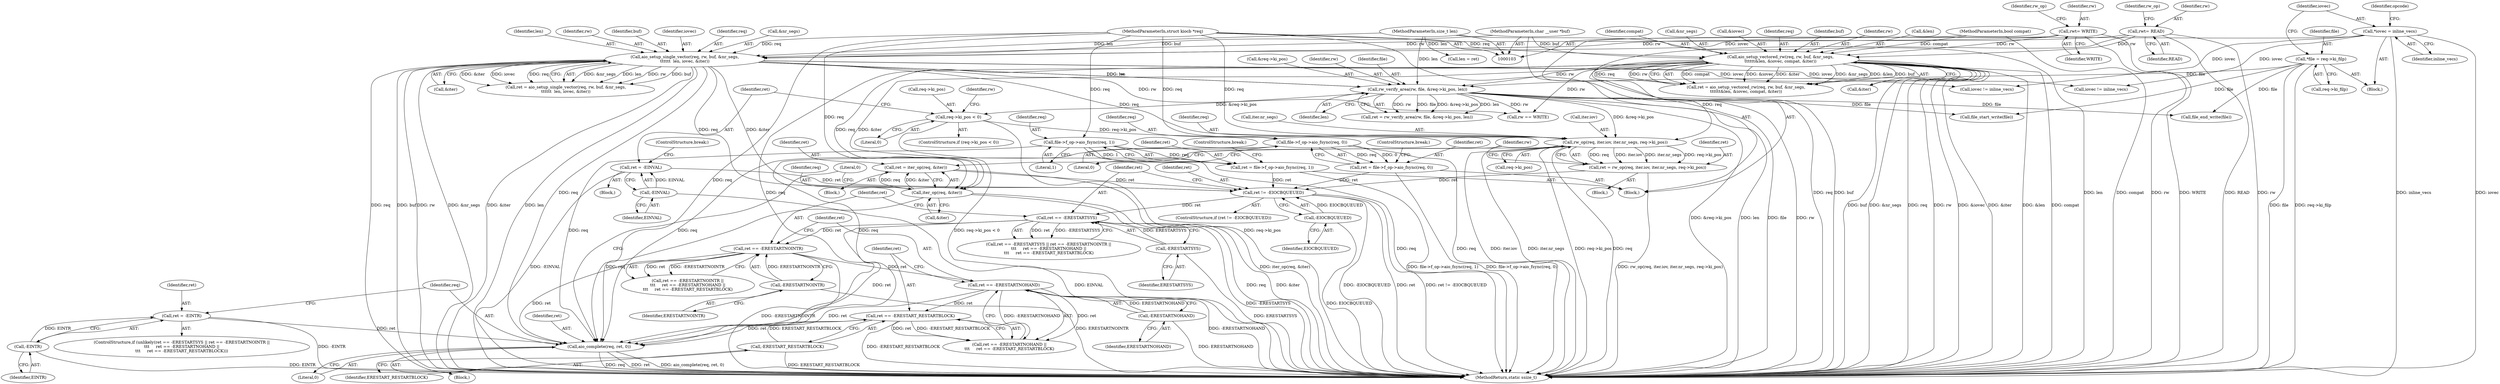 digraph "0_linux_4c185ce06dca14f5cea192f5a2c981ef50663f2b@pointer" {
"1000389" [label="(Call,aio_complete(req, ret, 0))"];
"1000325" [label="(Call,file->f_op->aio_fsync(req, 1))"];
"1000104" [label="(MethodParameterIn,struct kiocb *req)"];
"1000224" [label="(Call,aio_setup_single_vector(req, rw, buf, &nr_segs,\n\t\t\t\t\t\t  len, iovec, &iter))"];
"1000159" [label="(Call,rw\t= WRITE)"];
"1000136" [label="(Call,rw\t= READ)"];
"1000106" [label="(MethodParameterIn,char __user *buf)"];
"1000107" [label="(MethodParameterIn,size_t len)"];
"1000124" [label="(Call,*iovec = inline_vecs)"];
"1000208" [label="(Call,aio_setup_vectored_rw(req, rw, buf, &nr_segs,\n\t\t\t\t\t\t&len, &iovec, compat, &iter))"];
"1000108" [label="(MethodParameterIn,bool compat)"];
"1000342" [label="(Call,file->f_op->aio_fsync(req, 0))"];
"1000286" [label="(Call,iter_op(req, &iter))"];
"1000294" [label="(Call,rw_op(req, iter.iov, iter.nr_segs, req->ki_pos))"];
"1000264" [label="(Call,req->ki_pos < 0)"];
"1000239" [label="(Call,rw_verify_area(rw, file, &req->ki_pos, len))"];
"1000111" [label="(Call,*file = req->ki_filp)"];
"1000367" [label="(Call,ret == -ERESTARTSYS)"];
"1000359" [label="(Call,ret != -EIOCBQUEUED)"];
"1000284" [label="(Call,ret = iter_op(req, &iter))"];
"1000292" [label="(Call,ret = rw_op(req, iter.iov, iter.nr_segs, req->ki_pos))"];
"1000323" [label="(Call,ret = file->f_op->aio_fsync(req, 1))"];
"1000340" [label="(Call,ret = file->f_op->aio_fsync(req, 0))"];
"1000270" [label="(Call,ret = -EINVAL)"];
"1000272" [label="(Call,-EINVAL)"];
"1000361" [label="(Call,-EIOCBQUEUED)"];
"1000369" [label="(Call,-ERESTARTSYS)"];
"1000372" [label="(Call,ret == -ERESTARTNOINTR)"];
"1000374" [label="(Call,-ERESTARTNOINTR)"];
"1000377" [label="(Call,ret == -ERESTARTNOHAND)"];
"1000379" [label="(Call,-ERESTARTNOHAND)"];
"1000381" [label="(Call,ret == -ERESTART_RESTARTBLOCK)"];
"1000383" [label="(Call,-ERESTART_RESTARTBLOCK)"];
"1000385" [label="(Call,ret = -EINTR)"];
"1000387" [label="(Call,-EINTR)"];
"1000108" [label="(MethodParameterIn,bool compat)"];
"1000265" [label="(Call,req->ki_pos)"];
"1000326" [label="(Identifier,req)"];
"1000382" [label="(Identifier,ret)"];
"1000109" [label="(Block,)"];
"1000274" [label="(ControlStructure,break;)"];
"1000391" [label="(Identifier,ret)"];
"1000340" [label="(Call,ret = file->f_op->aio_fsync(req, 0))"];
"1000288" [label="(Call,&iter)"];
"1000371" [label="(Call,ret == -ERESTARTNOINTR ||\n\t\t\t     ret == -ERESTARTNOHAND ||\n\t\t\t     ret == -ERESTART_RESTARTBLOCK)"];
"1000295" [label="(Identifier,req)"];
"1000286" [label="(Call,iter_op(req, &iter))"];
"1000375" [label="(Identifier,ERESTARTNOINTR)"];
"1000293" [label="(Identifier,ret)"];
"1000362" [label="(Identifier,EIOCBQUEUED)"];
"1000363" [label="(Block,)"];
"1000230" [label="(Identifier,len)"];
"1000376" [label="(Call,ret == -ERESTARTNOHAND ||\n\t\t\t     ret == -ERESTART_RESTARTBLOCK)"];
"1000137" [label="(Identifier,rw)"];
"1000345" [label="(ControlStructure,break;)"];
"1000383" [label="(Call,-ERESTART_RESTARTBLOCK)"];
"1000377" [label="(Call,ret == -ERESTARTNOHAND)"];
"1000161" [label="(Identifier,WRITE)"];
"1000360" [label="(Identifier,ret)"];
"1000218" [label="(Identifier,compat)"];
"1000271" [label="(Identifier,ret)"];
"1000104" [label="(MethodParameterIn,struct kiocb *req)"];
"1000309" [label="(Call,file_end_write(file))"];
"1000361" [label="(Call,-EIOCBQUEUED)"];
"1000285" [label="(Identifier,ret)"];
"1000226" [label="(Identifier,rw)"];
"1000307" [label="(Identifier,rw)"];
"1000206" [label="(Call,ret = aio_setup_vectored_rw(req, rw, buf, &nr_segs,\n\t\t\t\t\t\t&len, &iovec, compat, &iter))"];
"1000277" [label="(Identifier,rw)"];
"1000125" [label="(Identifier,iovec)"];
"1000302" [label="(Call,req->ki_pos)"];
"1000359" [label="(Call,ret != -EIOCBQUEUED)"];
"1000232" [label="(Call,&iter)"];
"1000136" [label="(Call,rw\t= READ)"];
"1000212" [label="(Call,&nr_segs)"];
"1000253" [label="(Call,iovec != inline_vecs)"];
"1000323" [label="(Call,ret = file->f_op->aio_fsync(req, 1))"];
"1000389" [label="(Call,aio_complete(req, ret, 0))"];
"1000370" [label="(Identifier,ERESTARTSYS)"];
"1000112" [label="(Identifier,file)"];
"1000227" [label="(Identifier,buf)"];
"1000216" [label="(Call,&iovec)"];
"1000159" [label="(Call,rw\t= WRITE)"];
"1000366" [label="(Call,ret == -ERESTARTSYS || ret == -ERESTARTNOINTR ||\n\t\t\t     ret == -ERESTARTNOHAND ||\n\t\t\t     ret == -ERESTART_RESTARTBLOCK)"];
"1000246" [label="(Identifier,len)"];
"1000224" [label="(Call,aio_setup_single_vector(req, rw, buf, &nr_segs,\n\t\t\t\t\t\t  len, iovec, &iter))"];
"1000222" [label="(Call,ret = aio_setup_single_vector(req, rw, buf, &nr_segs,\n\t\t\t\t\t\t  len, iovec, &iter))"];
"1000231" [label="(Identifier,iovec)"];
"1000353" [label="(Call,iovec != inline_vecs)"];
"1000344" [label="(Literal,0)"];
"1000209" [label="(Identifier,req)"];
"1000160" [label="(Identifier,rw)"];
"1000386" [label="(Identifier,ret)"];
"1000126" [label="(Identifier,inline_vecs)"];
"1000373" [label="(Identifier,ret)"];
"1000140" [label="(Identifier,rw_op)"];
"1000292" [label="(Call,ret = rw_op(req, iter.iov, iter.nr_segs, req->ki_pos))"];
"1000324" [label="(Identifier,ret)"];
"1000268" [label="(Literal,0)"];
"1000130" [label="(Block,)"];
"1000385" [label="(Call,ret = -EINTR)"];
"1000395" [label="(MethodReturn,static ssize_t)"];
"1000279" [label="(Call,file_start_write(file))"];
"1000368" [label="(Identifier,ret)"];
"1000106" [label="(MethodParameterIn,char __user *buf)"];
"1000392" [label="(Literal,0)"];
"1000299" [label="(Call,iter.nr_segs)"];
"1000237" [label="(Call,ret = rw_verify_area(rw, file, &req->ki_pos, len))"];
"1000264" [label="(Call,req->ki_pos < 0)"];
"1000325" [label="(Call,file->f_op->aio_fsync(req, 1))"];
"1000270" [label="(Call,ret = -EINVAL)"];
"1000380" [label="(Identifier,ERESTARTNOHAND)"];
"1000240" [label="(Identifier,rw)"];
"1000113" [label="(Call,req->ki_filp)"];
"1000276" [label="(Call,rw == WRITE)"];
"1000328" [label="(ControlStructure,break;)"];
"1000379" [label="(Call,-ERESTARTNOHAND)"];
"1000387" [label="(Call,-EINTR)"];
"1000129" [label="(Identifier,opcode)"];
"1000208" [label="(Call,aio_setup_vectored_rw(req, rw, buf, &nr_segs,\n\t\t\t\t\t\t&len, &iovec, compat, &iter))"];
"1000342" [label="(Call,file->f_op->aio_fsync(req, 0))"];
"1000211" [label="(Identifier,buf)"];
"1000263" [label="(ControlStructure,if (req->ki_pos < 0))"];
"1000241" [label="(Identifier,file)"];
"1000272" [label="(Call,-EINVAL)"];
"1000294" [label="(Call,rw_op(req, iter.iov, iter.nr_segs, req->ki_pos))"];
"1000239" [label="(Call,rw_verify_area(rw, file, &req->ki_pos, len))"];
"1000210" [label="(Identifier,rw)"];
"1000107" [label="(MethodParameterIn,size_t len)"];
"1000214" [label="(Call,&len)"];
"1000364" [label="(ControlStructure,if (unlikely(ret == -ERESTARTSYS || ret == -ERESTARTNOINTR ||\n\t\t\t     ret == -ERESTARTNOHAND ||\n\t\t\t     ret == -ERESTART_RESTARTBLOCK)))"];
"1000296" [label="(Call,iter.iov)"];
"1000327" [label="(Literal,1)"];
"1000343" [label="(Identifier,req)"];
"1000111" [label="(Call,*file = req->ki_filp)"];
"1000283" [label="(Block,)"];
"1000394" [label="(Literal,0)"];
"1000138" [label="(Identifier,READ)"];
"1000219" [label="(Call,&iter)"];
"1000291" [label="(Block,)"];
"1000163" [label="(Identifier,rw_op)"];
"1000242" [label="(Call,&req->ki_pos)"];
"1000225" [label="(Identifier,req)"];
"1000369" [label="(Call,-ERESTARTSYS)"];
"1000124" [label="(Call,*iovec = inline_vecs)"];
"1000284" [label="(Call,ret = iter_op(req, &iter))"];
"1000260" [label="(Call,len = ret)"];
"1000388" [label="(Identifier,EINTR)"];
"1000390" [label="(Identifier,req)"];
"1000367" [label="(Call,ret == -ERESTARTSYS)"];
"1000269" [label="(Block,)"];
"1000287" [label="(Identifier,req)"];
"1000228" [label="(Call,&nr_segs)"];
"1000273" [label="(Identifier,EINVAL)"];
"1000378" [label="(Identifier,ret)"];
"1000358" [label="(ControlStructure,if (ret != -EIOCBQUEUED))"];
"1000372" [label="(Call,ret == -ERESTARTNOINTR)"];
"1000381" [label="(Call,ret == -ERESTART_RESTARTBLOCK)"];
"1000341" [label="(Identifier,ret)"];
"1000384" [label="(Identifier,ERESTART_RESTARTBLOCK)"];
"1000374" [label="(Call,-ERESTARTNOINTR)"];
"1000389" -> "1000363"  [label="AST: "];
"1000389" -> "1000392"  [label="CFG: "];
"1000390" -> "1000389"  [label="AST: "];
"1000391" -> "1000389"  [label="AST: "];
"1000392" -> "1000389"  [label="AST: "];
"1000394" -> "1000389"  [label="CFG: "];
"1000389" -> "1000395"  [label="DDG: aio_complete(req, ret, 0)"];
"1000389" -> "1000395"  [label="DDG: req"];
"1000389" -> "1000395"  [label="DDG: ret"];
"1000325" -> "1000389"  [label="DDG: req"];
"1000224" -> "1000389"  [label="DDG: req"];
"1000208" -> "1000389"  [label="DDG: req"];
"1000342" -> "1000389"  [label="DDG: req"];
"1000286" -> "1000389"  [label="DDG: req"];
"1000294" -> "1000389"  [label="DDG: req"];
"1000104" -> "1000389"  [label="DDG: req"];
"1000367" -> "1000389"  [label="DDG: ret"];
"1000372" -> "1000389"  [label="DDG: ret"];
"1000377" -> "1000389"  [label="DDG: ret"];
"1000381" -> "1000389"  [label="DDG: ret"];
"1000385" -> "1000389"  [label="DDG: ret"];
"1000325" -> "1000323"  [label="AST: "];
"1000325" -> "1000327"  [label="CFG: "];
"1000326" -> "1000325"  [label="AST: "];
"1000327" -> "1000325"  [label="AST: "];
"1000323" -> "1000325"  [label="CFG: "];
"1000325" -> "1000395"  [label="DDG: req"];
"1000325" -> "1000323"  [label="DDG: req"];
"1000325" -> "1000323"  [label="DDG: 1"];
"1000104" -> "1000325"  [label="DDG: req"];
"1000104" -> "1000103"  [label="AST: "];
"1000104" -> "1000395"  [label="DDG: req"];
"1000104" -> "1000208"  [label="DDG: req"];
"1000104" -> "1000224"  [label="DDG: req"];
"1000104" -> "1000286"  [label="DDG: req"];
"1000104" -> "1000294"  [label="DDG: req"];
"1000104" -> "1000342"  [label="DDG: req"];
"1000224" -> "1000222"  [label="AST: "];
"1000224" -> "1000232"  [label="CFG: "];
"1000225" -> "1000224"  [label="AST: "];
"1000226" -> "1000224"  [label="AST: "];
"1000227" -> "1000224"  [label="AST: "];
"1000228" -> "1000224"  [label="AST: "];
"1000230" -> "1000224"  [label="AST: "];
"1000231" -> "1000224"  [label="AST: "];
"1000232" -> "1000224"  [label="AST: "];
"1000222" -> "1000224"  [label="CFG: "];
"1000224" -> "1000395"  [label="DDG: req"];
"1000224" -> "1000395"  [label="DDG: buf"];
"1000224" -> "1000395"  [label="DDG: rw"];
"1000224" -> "1000395"  [label="DDG: &nr_segs"];
"1000224" -> "1000395"  [label="DDG: &iter"];
"1000224" -> "1000395"  [label="DDG: len"];
"1000224" -> "1000222"  [label="DDG: &nr_segs"];
"1000224" -> "1000222"  [label="DDG: len"];
"1000224" -> "1000222"  [label="DDG: rw"];
"1000224" -> "1000222"  [label="DDG: buf"];
"1000224" -> "1000222"  [label="DDG: &iter"];
"1000224" -> "1000222"  [label="DDG: iovec"];
"1000224" -> "1000222"  [label="DDG: req"];
"1000159" -> "1000224"  [label="DDG: rw"];
"1000136" -> "1000224"  [label="DDG: rw"];
"1000106" -> "1000224"  [label="DDG: buf"];
"1000107" -> "1000224"  [label="DDG: len"];
"1000124" -> "1000224"  [label="DDG: iovec"];
"1000224" -> "1000239"  [label="DDG: rw"];
"1000224" -> "1000239"  [label="DDG: len"];
"1000224" -> "1000253"  [label="DDG: iovec"];
"1000224" -> "1000276"  [label="DDG: rw"];
"1000224" -> "1000286"  [label="DDG: req"];
"1000224" -> "1000286"  [label="DDG: &iter"];
"1000224" -> "1000294"  [label="DDG: req"];
"1000224" -> "1000353"  [label="DDG: iovec"];
"1000159" -> "1000130"  [label="AST: "];
"1000159" -> "1000161"  [label="CFG: "];
"1000160" -> "1000159"  [label="AST: "];
"1000161" -> "1000159"  [label="AST: "];
"1000163" -> "1000159"  [label="CFG: "];
"1000159" -> "1000395"  [label="DDG: rw"];
"1000159" -> "1000395"  [label="DDG: WRITE"];
"1000159" -> "1000208"  [label="DDG: rw"];
"1000136" -> "1000130"  [label="AST: "];
"1000136" -> "1000138"  [label="CFG: "];
"1000137" -> "1000136"  [label="AST: "];
"1000138" -> "1000136"  [label="AST: "];
"1000140" -> "1000136"  [label="CFG: "];
"1000136" -> "1000395"  [label="DDG: READ"];
"1000136" -> "1000395"  [label="DDG: rw"];
"1000136" -> "1000208"  [label="DDG: rw"];
"1000106" -> "1000103"  [label="AST: "];
"1000106" -> "1000395"  [label="DDG: buf"];
"1000106" -> "1000208"  [label="DDG: buf"];
"1000107" -> "1000103"  [label="AST: "];
"1000107" -> "1000395"  [label="DDG: len"];
"1000107" -> "1000239"  [label="DDG: len"];
"1000107" -> "1000260"  [label="DDG: len"];
"1000124" -> "1000109"  [label="AST: "];
"1000124" -> "1000126"  [label="CFG: "];
"1000125" -> "1000124"  [label="AST: "];
"1000126" -> "1000124"  [label="AST: "];
"1000129" -> "1000124"  [label="CFG: "];
"1000124" -> "1000395"  [label="DDG: inline_vecs"];
"1000124" -> "1000395"  [label="DDG: iovec"];
"1000124" -> "1000253"  [label="DDG: iovec"];
"1000124" -> "1000353"  [label="DDG: iovec"];
"1000208" -> "1000206"  [label="AST: "];
"1000208" -> "1000219"  [label="CFG: "];
"1000209" -> "1000208"  [label="AST: "];
"1000210" -> "1000208"  [label="AST: "];
"1000211" -> "1000208"  [label="AST: "];
"1000212" -> "1000208"  [label="AST: "];
"1000214" -> "1000208"  [label="AST: "];
"1000216" -> "1000208"  [label="AST: "];
"1000218" -> "1000208"  [label="AST: "];
"1000219" -> "1000208"  [label="AST: "];
"1000206" -> "1000208"  [label="CFG: "];
"1000208" -> "1000395"  [label="DDG: &nr_segs"];
"1000208" -> "1000395"  [label="DDG: req"];
"1000208" -> "1000395"  [label="DDG: rw"];
"1000208" -> "1000395"  [label="DDG: &iovec"];
"1000208" -> "1000395"  [label="DDG: &iter"];
"1000208" -> "1000395"  [label="DDG: &len"];
"1000208" -> "1000395"  [label="DDG: compat"];
"1000208" -> "1000395"  [label="DDG: buf"];
"1000208" -> "1000206"  [label="DDG: compat"];
"1000208" -> "1000206"  [label="DDG: &iovec"];
"1000208" -> "1000206"  [label="DDG: &iter"];
"1000208" -> "1000206"  [label="DDG: &nr_segs"];
"1000208" -> "1000206"  [label="DDG: &len"];
"1000208" -> "1000206"  [label="DDG: buf"];
"1000208" -> "1000206"  [label="DDG: req"];
"1000208" -> "1000206"  [label="DDG: rw"];
"1000108" -> "1000208"  [label="DDG: compat"];
"1000208" -> "1000239"  [label="DDG: rw"];
"1000208" -> "1000276"  [label="DDG: rw"];
"1000208" -> "1000286"  [label="DDG: req"];
"1000208" -> "1000286"  [label="DDG: &iter"];
"1000208" -> "1000294"  [label="DDG: req"];
"1000108" -> "1000103"  [label="AST: "];
"1000108" -> "1000395"  [label="DDG: compat"];
"1000342" -> "1000340"  [label="AST: "];
"1000342" -> "1000344"  [label="CFG: "];
"1000343" -> "1000342"  [label="AST: "];
"1000344" -> "1000342"  [label="AST: "];
"1000340" -> "1000342"  [label="CFG: "];
"1000342" -> "1000395"  [label="DDG: req"];
"1000342" -> "1000340"  [label="DDG: req"];
"1000342" -> "1000340"  [label="DDG: 0"];
"1000286" -> "1000284"  [label="AST: "];
"1000286" -> "1000288"  [label="CFG: "];
"1000287" -> "1000286"  [label="AST: "];
"1000288" -> "1000286"  [label="AST: "];
"1000284" -> "1000286"  [label="CFG: "];
"1000286" -> "1000395"  [label="DDG: req"];
"1000286" -> "1000395"  [label="DDG: &iter"];
"1000286" -> "1000284"  [label="DDG: req"];
"1000286" -> "1000284"  [label="DDG: &iter"];
"1000294" -> "1000292"  [label="AST: "];
"1000294" -> "1000302"  [label="CFG: "];
"1000295" -> "1000294"  [label="AST: "];
"1000296" -> "1000294"  [label="AST: "];
"1000299" -> "1000294"  [label="AST: "];
"1000302" -> "1000294"  [label="AST: "];
"1000292" -> "1000294"  [label="CFG: "];
"1000294" -> "1000395"  [label="DDG: iter.iov"];
"1000294" -> "1000395"  [label="DDG: iter.nr_segs"];
"1000294" -> "1000395"  [label="DDG: req->ki_pos"];
"1000294" -> "1000395"  [label="DDG: req"];
"1000294" -> "1000292"  [label="DDG: req"];
"1000294" -> "1000292"  [label="DDG: iter.iov"];
"1000294" -> "1000292"  [label="DDG: iter.nr_segs"];
"1000294" -> "1000292"  [label="DDG: req->ki_pos"];
"1000264" -> "1000294"  [label="DDG: req->ki_pos"];
"1000239" -> "1000294"  [label="DDG: &req->ki_pos"];
"1000264" -> "1000263"  [label="AST: "];
"1000264" -> "1000268"  [label="CFG: "];
"1000265" -> "1000264"  [label="AST: "];
"1000268" -> "1000264"  [label="AST: "];
"1000271" -> "1000264"  [label="CFG: "];
"1000277" -> "1000264"  [label="CFG: "];
"1000264" -> "1000395"  [label="DDG: req->ki_pos"];
"1000264" -> "1000395"  [label="DDG: req->ki_pos < 0"];
"1000239" -> "1000264"  [label="DDG: &req->ki_pos"];
"1000239" -> "1000237"  [label="AST: "];
"1000239" -> "1000246"  [label="CFG: "];
"1000240" -> "1000239"  [label="AST: "];
"1000241" -> "1000239"  [label="AST: "];
"1000242" -> "1000239"  [label="AST: "];
"1000246" -> "1000239"  [label="AST: "];
"1000237" -> "1000239"  [label="CFG: "];
"1000239" -> "1000395"  [label="DDG: rw"];
"1000239" -> "1000395"  [label="DDG: &req->ki_pos"];
"1000239" -> "1000395"  [label="DDG: len"];
"1000239" -> "1000395"  [label="DDG: file"];
"1000239" -> "1000237"  [label="DDG: rw"];
"1000239" -> "1000237"  [label="DDG: file"];
"1000239" -> "1000237"  [label="DDG: &req->ki_pos"];
"1000239" -> "1000237"  [label="DDG: len"];
"1000111" -> "1000239"  [label="DDG: file"];
"1000239" -> "1000276"  [label="DDG: rw"];
"1000239" -> "1000279"  [label="DDG: file"];
"1000239" -> "1000309"  [label="DDG: file"];
"1000111" -> "1000109"  [label="AST: "];
"1000111" -> "1000113"  [label="CFG: "];
"1000112" -> "1000111"  [label="AST: "];
"1000113" -> "1000111"  [label="AST: "];
"1000125" -> "1000111"  [label="CFG: "];
"1000111" -> "1000395"  [label="DDG: file"];
"1000111" -> "1000395"  [label="DDG: req->ki_filp"];
"1000111" -> "1000279"  [label="DDG: file"];
"1000111" -> "1000309"  [label="DDG: file"];
"1000367" -> "1000366"  [label="AST: "];
"1000367" -> "1000369"  [label="CFG: "];
"1000368" -> "1000367"  [label="AST: "];
"1000369" -> "1000367"  [label="AST: "];
"1000373" -> "1000367"  [label="CFG: "];
"1000366" -> "1000367"  [label="CFG: "];
"1000367" -> "1000395"  [label="DDG: -ERESTARTSYS"];
"1000367" -> "1000366"  [label="DDG: ret"];
"1000367" -> "1000366"  [label="DDG: -ERESTARTSYS"];
"1000359" -> "1000367"  [label="DDG: ret"];
"1000369" -> "1000367"  [label="DDG: ERESTARTSYS"];
"1000367" -> "1000372"  [label="DDG: ret"];
"1000359" -> "1000358"  [label="AST: "];
"1000359" -> "1000361"  [label="CFG: "];
"1000360" -> "1000359"  [label="AST: "];
"1000361" -> "1000359"  [label="AST: "];
"1000368" -> "1000359"  [label="CFG: "];
"1000394" -> "1000359"  [label="CFG: "];
"1000359" -> "1000395"  [label="DDG: -EIOCBQUEUED"];
"1000359" -> "1000395"  [label="DDG: ret"];
"1000359" -> "1000395"  [label="DDG: ret != -EIOCBQUEUED"];
"1000284" -> "1000359"  [label="DDG: ret"];
"1000292" -> "1000359"  [label="DDG: ret"];
"1000323" -> "1000359"  [label="DDG: ret"];
"1000340" -> "1000359"  [label="DDG: ret"];
"1000270" -> "1000359"  [label="DDG: ret"];
"1000361" -> "1000359"  [label="DDG: EIOCBQUEUED"];
"1000284" -> "1000283"  [label="AST: "];
"1000285" -> "1000284"  [label="AST: "];
"1000307" -> "1000284"  [label="CFG: "];
"1000284" -> "1000395"  [label="DDG: iter_op(req, &iter)"];
"1000292" -> "1000291"  [label="AST: "];
"1000293" -> "1000292"  [label="AST: "];
"1000307" -> "1000292"  [label="CFG: "];
"1000292" -> "1000395"  [label="DDG: rw_op(req, iter.iov, iter.nr_segs, req->ki_pos)"];
"1000323" -> "1000130"  [label="AST: "];
"1000324" -> "1000323"  [label="AST: "];
"1000328" -> "1000323"  [label="CFG: "];
"1000323" -> "1000395"  [label="DDG: file->f_op->aio_fsync(req, 1)"];
"1000340" -> "1000130"  [label="AST: "];
"1000341" -> "1000340"  [label="AST: "];
"1000345" -> "1000340"  [label="CFG: "];
"1000340" -> "1000395"  [label="DDG: file->f_op->aio_fsync(req, 0)"];
"1000270" -> "1000269"  [label="AST: "];
"1000270" -> "1000272"  [label="CFG: "];
"1000271" -> "1000270"  [label="AST: "];
"1000272" -> "1000270"  [label="AST: "];
"1000274" -> "1000270"  [label="CFG: "];
"1000270" -> "1000395"  [label="DDG: -EINVAL"];
"1000272" -> "1000270"  [label="DDG: EINVAL"];
"1000272" -> "1000273"  [label="CFG: "];
"1000273" -> "1000272"  [label="AST: "];
"1000272" -> "1000395"  [label="DDG: EINVAL"];
"1000361" -> "1000362"  [label="CFG: "];
"1000362" -> "1000361"  [label="AST: "];
"1000361" -> "1000395"  [label="DDG: EIOCBQUEUED"];
"1000369" -> "1000370"  [label="CFG: "];
"1000370" -> "1000369"  [label="AST: "];
"1000369" -> "1000395"  [label="DDG: ERESTARTSYS"];
"1000372" -> "1000371"  [label="AST: "];
"1000372" -> "1000374"  [label="CFG: "];
"1000373" -> "1000372"  [label="AST: "];
"1000374" -> "1000372"  [label="AST: "];
"1000378" -> "1000372"  [label="CFG: "];
"1000371" -> "1000372"  [label="CFG: "];
"1000372" -> "1000395"  [label="DDG: -ERESTARTNOINTR"];
"1000372" -> "1000371"  [label="DDG: ret"];
"1000372" -> "1000371"  [label="DDG: -ERESTARTNOINTR"];
"1000374" -> "1000372"  [label="DDG: ERESTARTNOINTR"];
"1000372" -> "1000377"  [label="DDG: ret"];
"1000374" -> "1000375"  [label="CFG: "];
"1000375" -> "1000374"  [label="AST: "];
"1000374" -> "1000395"  [label="DDG: ERESTARTNOINTR"];
"1000377" -> "1000376"  [label="AST: "];
"1000377" -> "1000379"  [label="CFG: "];
"1000378" -> "1000377"  [label="AST: "];
"1000379" -> "1000377"  [label="AST: "];
"1000382" -> "1000377"  [label="CFG: "];
"1000376" -> "1000377"  [label="CFG: "];
"1000377" -> "1000395"  [label="DDG: -ERESTARTNOHAND"];
"1000377" -> "1000376"  [label="DDG: ret"];
"1000377" -> "1000376"  [label="DDG: -ERESTARTNOHAND"];
"1000379" -> "1000377"  [label="DDG: ERESTARTNOHAND"];
"1000377" -> "1000381"  [label="DDG: ret"];
"1000379" -> "1000380"  [label="CFG: "];
"1000380" -> "1000379"  [label="AST: "];
"1000379" -> "1000395"  [label="DDG: ERESTARTNOHAND"];
"1000381" -> "1000376"  [label="AST: "];
"1000381" -> "1000383"  [label="CFG: "];
"1000382" -> "1000381"  [label="AST: "];
"1000383" -> "1000381"  [label="AST: "];
"1000376" -> "1000381"  [label="CFG: "];
"1000381" -> "1000395"  [label="DDG: -ERESTART_RESTARTBLOCK"];
"1000381" -> "1000376"  [label="DDG: ret"];
"1000381" -> "1000376"  [label="DDG: -ERESTART_RESTARTBLOCK"];
"1000383" -> "1000381"  [label="DDG: ERESTART_RESTARTBLOCK"];
"1000383" -> "1000384"  [label="CFG: "];
"1000384" -> "1000383"  [label="AST: "];
"1000383" -> "1000395"  [label="DDG: ERESTART_RESTARTBLOCK"];
"1000385" -> "1000364"  [label="AST: "];
"1000385" -> "1000387"  [label="CFG: "];
"1000386" -> "1000385"  [label="AST: "];
"1000387" -> "1000385"  [label="AST: "];
"1000390" -> "1000385"  [label="CFG: "];
"1000385" -> "1000395"  [label="DDG: -EINTR"];
"1000387" -> "1000385"  [label="DDG: EINTR"];
"1000387" -> "1000388"  [label="CFG: "];
"1000388" -> "1000387"  [label="AST: "];
"1000387" -> "1000395"  [label="DDG: EINTR"];
}
